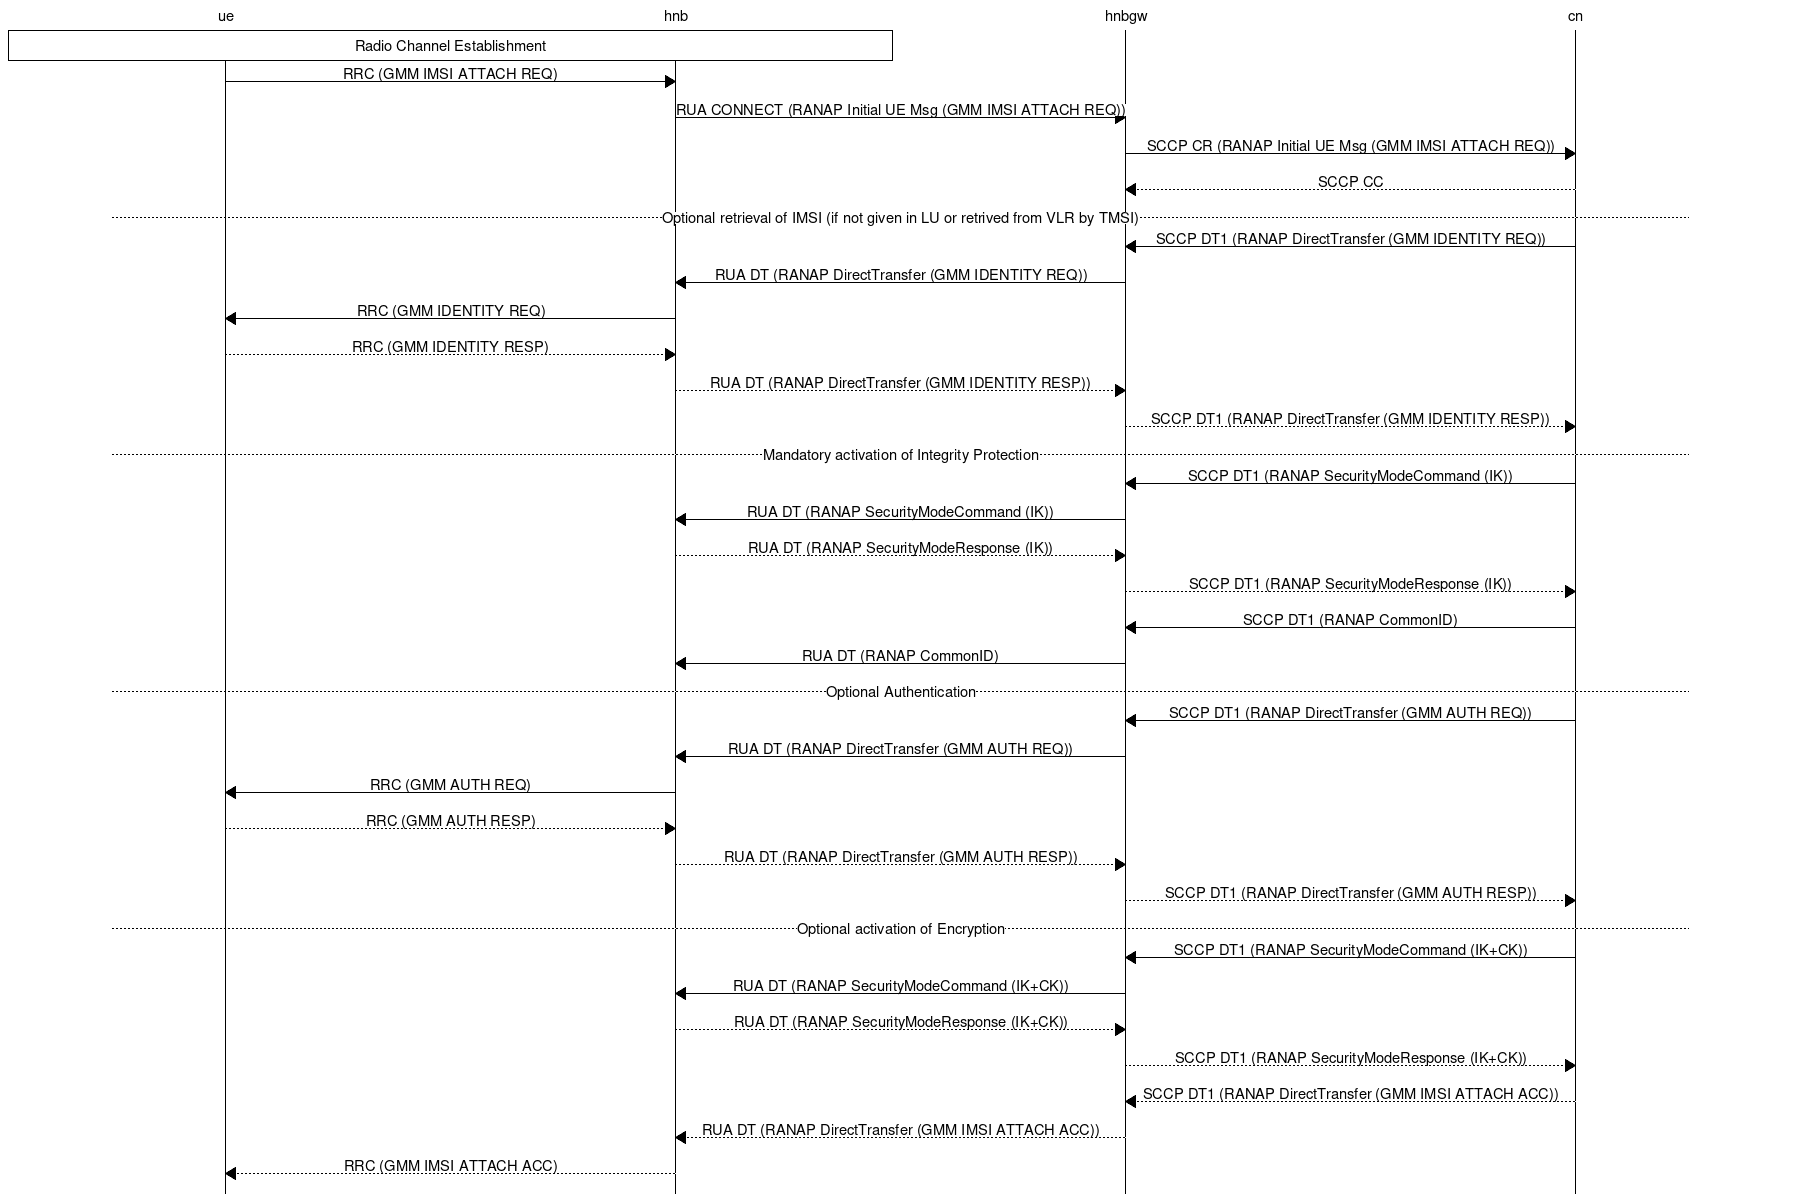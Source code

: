 msc {
	hscale = "3";
	ue,hnb,hnbgw,cn;

	ue box hnb	[ label = "Radio Channel Establishment" ];
	ue => hnb 	[ label = "RRC (GMM IMSI ATTACH REQ)" ] ;
	hnb => hnbgw 	[ label = "RUA CONNECT (RANAP Initial UE Msg (GMM IMSI ATTACH REQ))" ];
	hnbgw => cn	[ label = "SCCP CR (RANAP Initial UE Msg (GMM IMSI ATTACH REQ))" ];
	cn >> hnbgw	[ label = "SCCP CC" ];

	---		[ label = "Optional retrieval of IMSI (if not given in LU or retrived from VLR by TMSI)" ];
	cn => hnbgw	[ label = "SCCP DT1 (RANAP DirectTransfer (GMM IDENTITY REQ))" ];
	hnbgw => hnb	[ label = "RUA DT (RANAP DirectTransfer (GMM IDENTITY REQ))" ];
	hnb => ue	[ label = "RRC (GMM IDENTITY REQ)" ];
	ue >> hnb	[ label = "RRC (GMM IDENTITY RESP)" ];
	hnb >> hnbgw	[ label = "RUA DT (RANAP DirectTransfer (GMM IDENTITY RESP))" ];
	hnbgw >> cn	[ label = "SCCP DT1 (RANAP DirectTransfer (GMM IDENTITY RESP))" ];

	---		[ label = "Mandatory activation of Integrity Protection" ];
	cn => hnbgw	[ label = "SCCP DT1 (RANAP SecurityModeCommand (IK))" ];
	hnbgw => hnb	[ label = "RUA DT (RANAP SecurityModeCommand (IK))" ];
	hnb >> hnbgw	[ label = "RUA DT (RANAP SecurityModeResponse (IK))" ];
	hnbgw >> cn	[ label = "SCCP DT1 (RANAP SecurityModeResponse (IK))" ];

	cn => hnbgw	[ label = "SCCP DT1 (RANAP CommonID)" ];
	hnbgw => hnb	[ label = "RUA DT (RANAP CommonID)" ];

	---		[ label = "Optional Authentication" ];
	cn => hnbgw	[ label = "SCCP DT1 (RANAP DirectTransfer (GMM AUTH REQ))" ];
	hnbgw => hnb	[ label = "RUA DT (RANAP DirectTransfer (GMM AUTH REQ))" ];
	hnb => ue	[ label = "RRC (GMM AUTH REQ)" ];
	ue >> hnb	[ label = "RRC (GMM AUTH RESP)" ];
	hnb >> hnbgw	[ label = "RUA DT (RANAP DirectTransfer (GMM AUTH RESP))" ];
	hnbgw >> cn	[ label = "SCCP DT1 (RANAP DirectTransfer (GMM AUTH RESP))" ];

	---		[ label = "Optional activation of Encryption" ];
	cn => hnbgw	[ label = "SCCP DT1 (RANAP SecurityModeCommand (IK+CK))" ];
	hnbgw => hnb	[ label = "RUA DT (RANAP SecurityModeCommand (IK+CK))" ];
	hnb >> hnbgw	[ label = "RUA DT (RANAP SecurityModeResponse (IK+CK))" ];
	hnbgw >> cn	[ label = "SCCP DT1 (RANAP SecurityModeResponse (IK+CK))" ];

	cn >> hnbgw	[ label = "SCCP DT1 (RANAP DirectTransfer (GMM IMSI ATTACH ACC))" ];
	hnbgw >> hnb	[ label = "RUA DT (RANAP DirectTransfer (GMM IMSI ATTACH ACC))" ];
	hnb >> ue	[ label = "RRC (GMM IMSI ATTACH ACC)" ];
}

